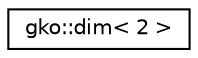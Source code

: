 digraph "Graphical Class Hierarchy"
{
 // INTERACTIVE_SVG=YES
  edge [fontname="Helvetica",fontsize="10",labelfontname="Helvetica",labelfontsize="10"];
  node [fontname="Helvetica",fontsize="10",shape=record];
  rankdir="LR";
  Node1 [label="gko::dim\< 2 \>",height=0.2,width=0.4,color="black", fillcolor="white", style="filled",URL="$structgko_1_1dim.html"];
}
